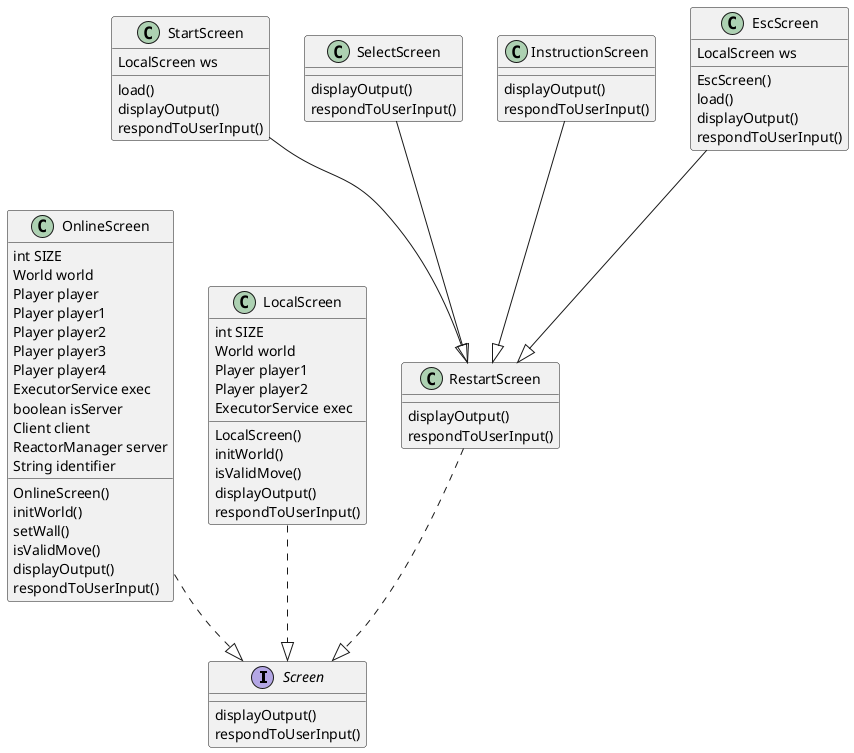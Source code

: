 @startuml

interface Screen {
    displayOutput()
    respondToUserInput()
}

class OnlineScreen {

    int SIZE
    World world
    Player player
    Player player1
    Player player2
    Player player3
    Player player4
    ExecutorService exec 
    boolean isServer
    Client client
    ReactorManager server
    String identifier

    OnlineScreen()
    initWorld()
    setWall()
    isValidMove()
    displayOutput()
    respondToUserInput()
}

class LocalScreen {

    int SIZE
    World world
    Player player1
    Player player2
    ExecutorService exec 

    LocalScreen()
    initWorld()
    isValidMove()
    displayOutput()
    respondToUserInput()
}

class RestartScreen {
    displayOutput()
    respondToUserInput()
}

class StartScreen {

    LocalScreen ws

    load()
    displayOutput()
    respondToUserInput()
}

class SelectScreen {
    displayOutput()
    respondToUserInput()
}

class InstructionScreen {
    displayOutput()
    respondToUserInput()
}

class EscScreen {
    LocalScreen ws
    EscScreen()
    load()
    displayOutput()
    respondToUserInput()
}

LocalScreen ..|> Screen
OnlineScreen ..|> Screen
RestartScreen ..|> Screen

EscScreen --|> RestartScreen
StartScreen --|> RestartScreen
SelectScreen --|> RestartScreen
InstructionScreen --|> RestartScreen

@enduml